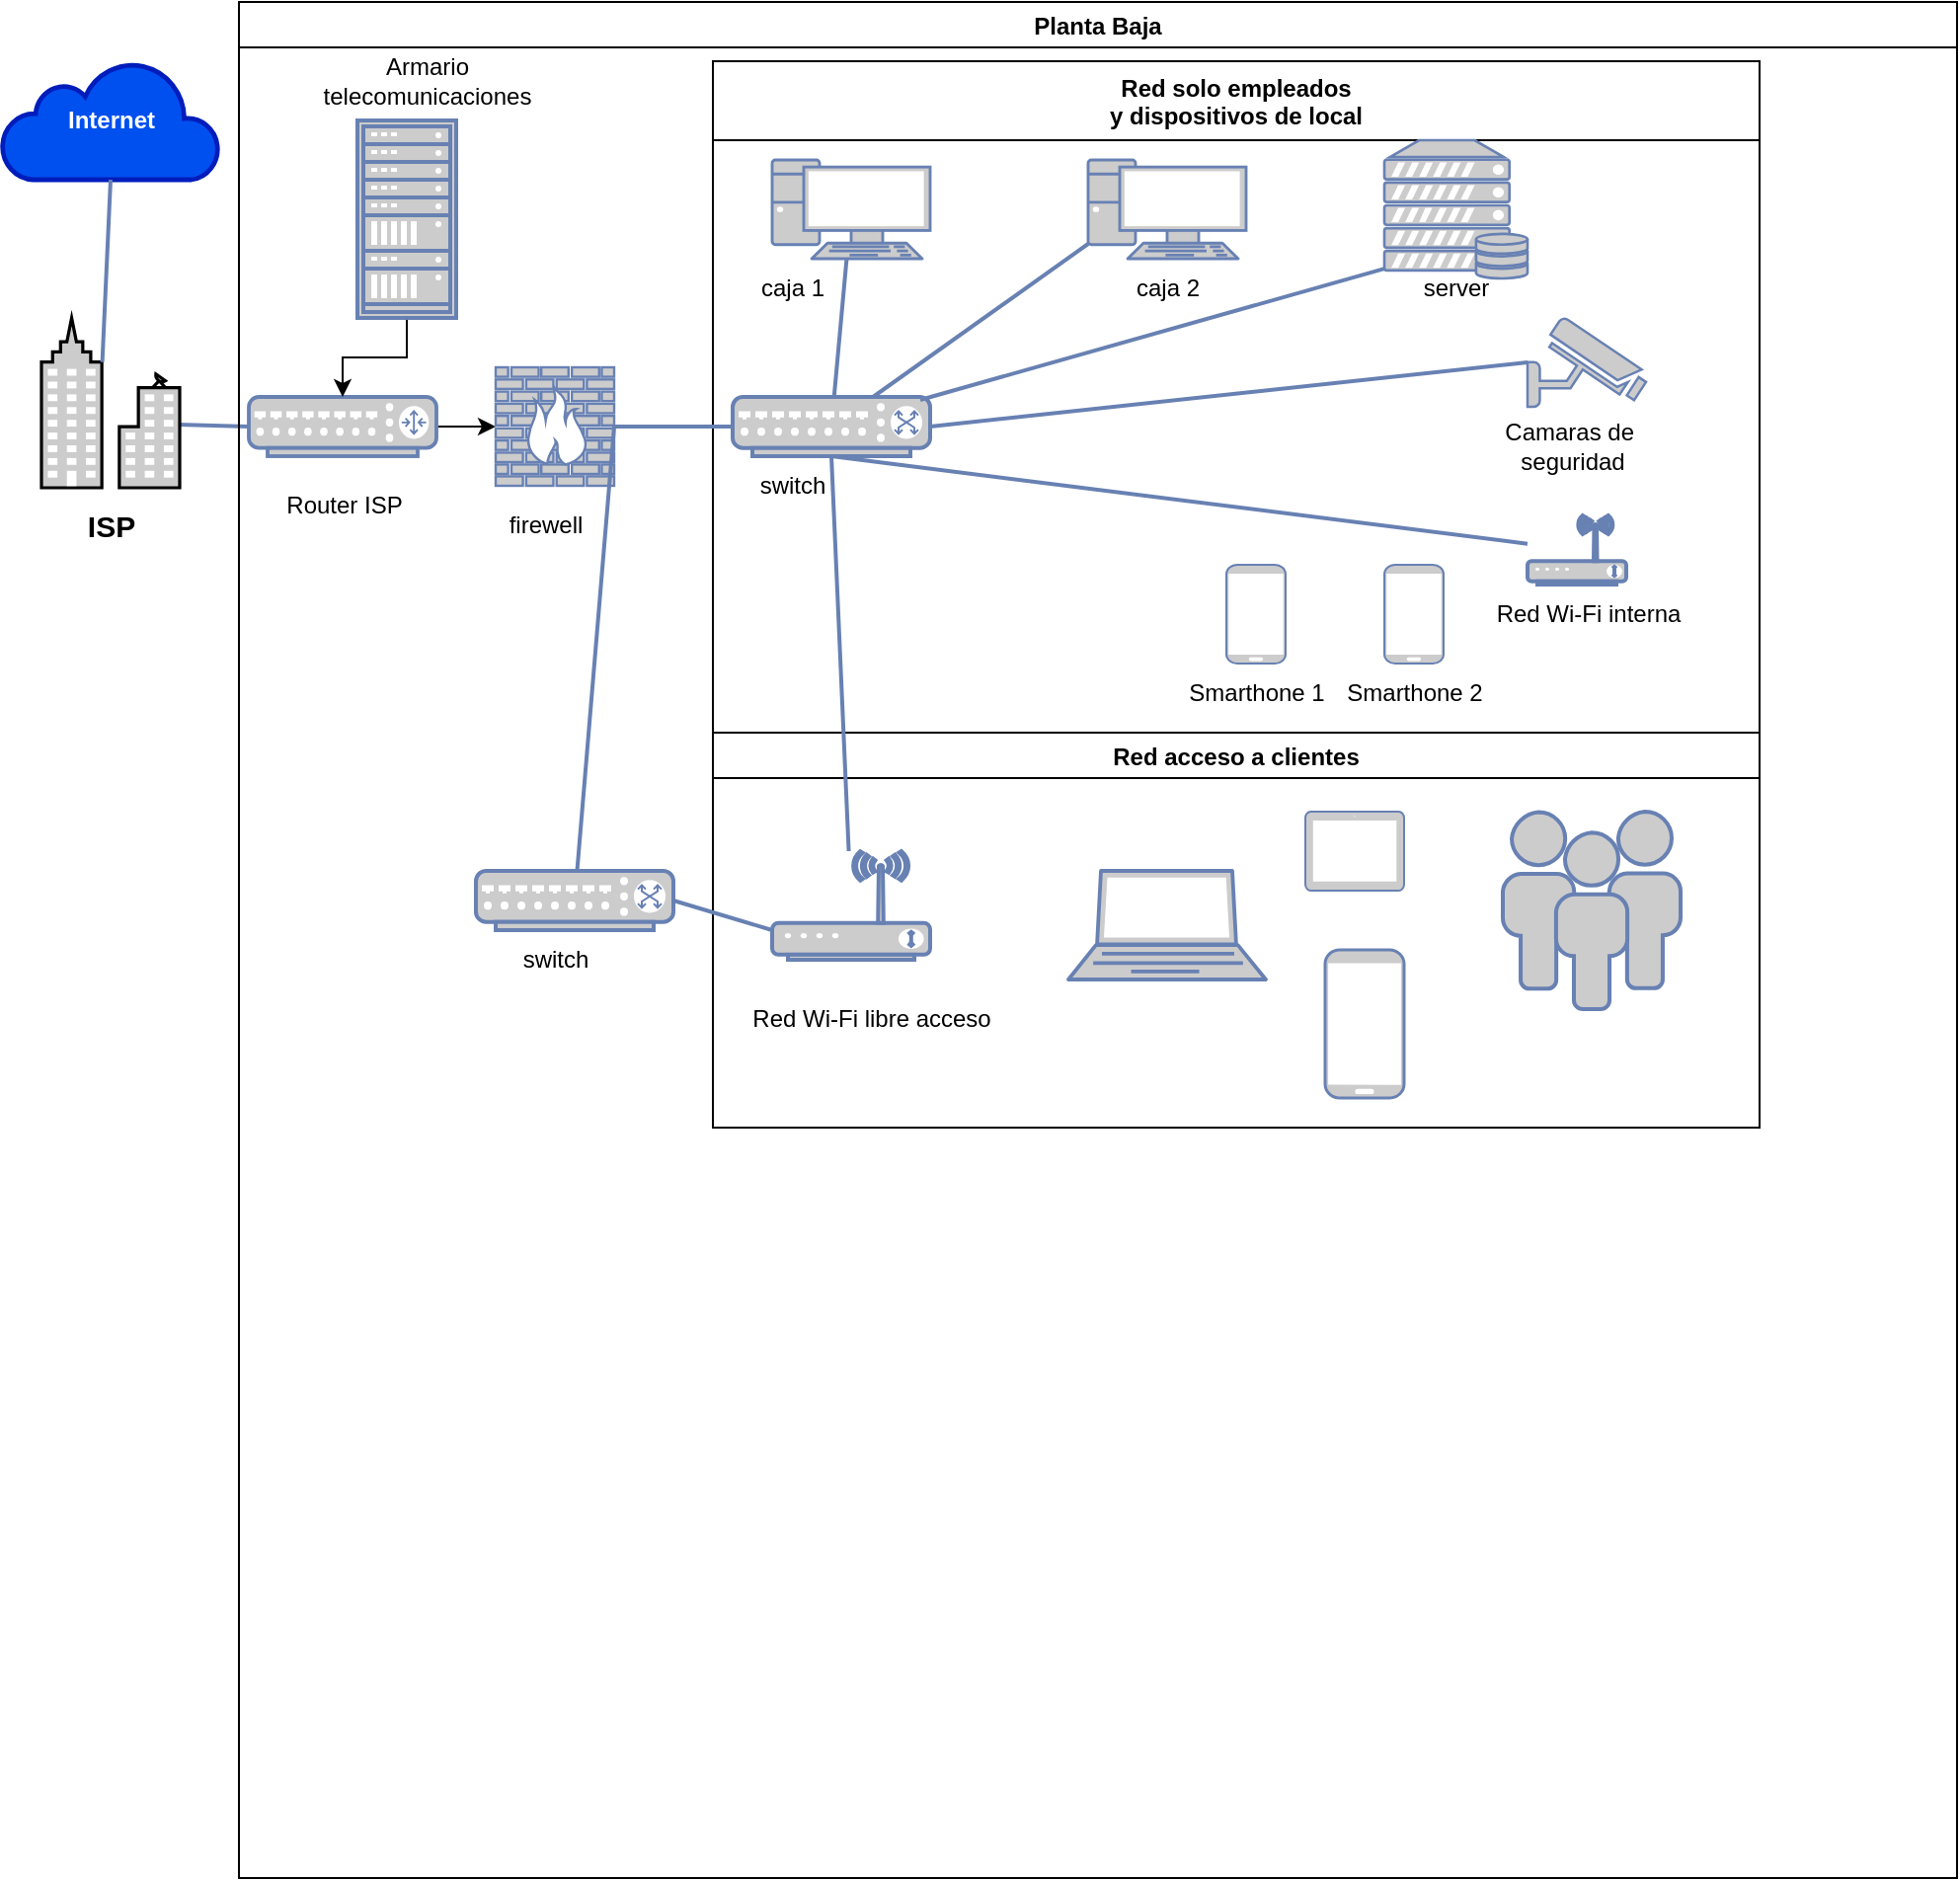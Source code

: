<mxfile version="27.0.6">
  <diagram name="Page-1" id="80d4a630-b321-0f5e-ff81-c5a36ef4752d">
    <mxGraphModel dx="1342" dy="1513" grid="1" gridSize="10" guides="1" tooltips="1" connect="1" arrows="1" fold="1" page="1" pageScale="1" pageWidth="1100" pageHeight="850" background="none" math="0" shadow="0">
      <root>
        <mxCell id="0" />
        <mxCell id="1" parent="0" />
        <mxCell id="5c82df7aa0dc6260-24" style="edgeStyle=none;rounded=0;html=1;labelBackgroundColor=none;endArrow=none;strokeColor=#6881B3;strokeWidth=2;fontFamily=Verdana;fontSize=28;fontColor=#0066CC;exitX=0.986;exitY=0.628;exitDx=0;exitDy=0;exitPerimeter=0;entryX=0;entryY=0.5;entryDx=0;entryDy=0;entryPerimeter=0;" parent="1" source="5c82df7aa0dc6260-22" target="ujHQRO3X1-FNZ4XKkL28-7" edge="1">
          <mxGeometry relative="1" as="geometry">
            <mxPoint x="920" y="104" as="targetPoint" />
          </mxGeometry>
        </mxCell>
        <mxCell id="5c82df7aa0dc6260-22" value="" style="fontColor=#0066CC;verticalAlign=top;verticalLabelPosition=bottom;labelPosition=center;align=center;html=1;fillColor=#CCCCCC;strokeColor=#000000;gradientColor=none;gradientDirection=north;strokeWidth=2;shape=mxgraph.networks.business_center;rounded=1;shadow=0;comic=0;labelBackgroundColor=none;" parent="1" vertex="1">
          <mxGeometry x="780" y="50" width="70" height="86" as="geometry" />
        </mxCell>
        <mxCell id="ujHQRO3X1-FNZ4XKkL28-2" value="&lt;b&gt;Internet&lt;/b&gt;" style="html=1;outlineConnect=0;fillColor=#0050ef;strokeColor=#001DBC;gradientDirection=north;strokeWidth=2;shape=mxgraph.networks.cloud;fontColor=#ffffff;" vertex="1" parent="1">
          <mxGeometry x="760" y="-80" width="110" height="60" as="geometry" />
        </mxCell>
        <mxCell id="ujHQRO3X1-FNZ4XKkL28-4" value="&lt;b&gt;ISP&lt;/b&gt;" style="text;html=1;align=center;verticalAlign=middle;resizable=0;points=[];autosize=1;strokeColor=none;fillColor=none;fontSize=15;" vertex="1" parent="1">
          <mxGeometry x="790" y="140" width="50" height="30" as="geometry" />
        </mxCell>
        <mxCell id="ujHQRO3X1-FNZ4XKkL28-6" value="Planta Baja" style="swimlane;" vertex="1" parent="1">
          <mxGeometry x="880" y="-110" width="870" height="950" as="geometry">
            <mxRectangle x="925" y="10" width="90" height="30" as="alternateBounds" />
          </mxGeometry>
        </mxCell>
        <mxCell id="ujHQRO3X1-FNZ4XKkL28-16" value="" style="edgeStyle=orthogonalEdgeStyle;rounded=0;orthogonalLoop=1;jettySize=auto;html=1;" edge="1" parent="ujHQRO3X1-FNZ4XKkL28-6" source="ujHQRO3X1-FNZ4XKkL28-7" target="ujHQRO3X1-FNZ4XKkL28-15">
          <mxGeometry relative="1" as="geometry" />
        </mxCell>
        <mxCell id="ujHQRO3X1-FNZ4XKkL28-7" value="" style="fontColor=#0066CC;verticalAlign=top;verticalLabelPosition=bottom;labelPosition=center;align=center;html=1;outlineConnect=0;fillColor=#CCCCCC;strokeColor=#6881B3;gradientColor=none;gradientDirection=north;strokeWidth=2;shape=mxgraph.networks.router;" vertex="1" parent="ujHQRO3X1-FNZ4XKkL28-6">
          <mxGeometry x="5" y="200" width="95" height="30" as="geometry" />
        </mxCell>
        <mxCell id="ujHQRO3X1-FNZ4XKkL28-8" value="Router ISP" style="text;html=1;align=center;verticalAlign=middle;resizable=0;points=[];autosize=1;strokeColor=none;fillColor=none;" vertex="1" parent="ujHQRO3X1-FNZ4XKkL28-6">
          <mxGeometry x="12.5" y="240" width="80" height="30" as="geometry" />
        </mxCell>
        <mxCell id="ujHQRO3X1-FNZ4XKkL28-12" value="" style="edgeStyle=orthogonalEdgeStyle;rounded=0;orthogonalLoop=1;jettySize=auto;html=1;" edge="1" parent="ujHQRO3X1-FNZ4XKkL28-6" source="ujHQRO3X1-FNZ4XKkL28-9" target="ujHQRO3X1-FNZ4XKkL28-7">
          <mxGeometry relative="1" as="geometry" />
        </mxCell>
        <mxCell id="ujHQRO3X1-FNZ4XKkL28-9" value="" style="fontColor=#0066CC;verticalAlign=top;verticalLabelPosition=bottom;labelPosition=center;align=center;html=1;outlineConnect=0;fillColor=#CCCCCC;strokeColor=#6881B3;gradientColor=none;gradientDirection=north;strokeWidth=2;shape=mxgraph.networks.rack;" vertex="1" parent="ujHQRO3X1-FNZ4XKkL28-6">
          <mxGeometry x="60" y="60" width="50" height="100" as="geometry" />
        </mxCell>
        <mxCell id="ujHQRO3X1-FNZ4XKkL28-13" value="Armario &lt;br&gt;telecomunicaciones" style="text;html=1;align=center;verticalAlign=middle;resizable=0;points=[];autosize=1;strokeColor=none;fillColor=none;" vertex="1" parent="ujHQRO3X1-FNZ4XKkL28-6">
          <mxGeometry x="30" y="20" width="130" height="40" as="geometry" />
        </mxCell>
        <mxCell id="ujHQRO3X1-FNZ4XKkL28-15" value="" style="fontColor=#0066CC;verticalAlign=top;verticalLabelPosition=bottom;labelPosition=center;align=center;html=1;outlineConnect=0;fillColor=#CCCCCC;strokeColor=#6881B3;gradientColor=none;gradientDirection=north;strokeWidth=2;shape=mxgraph.networks.firewall;" vertex="1" parent="ujHQRO3X1-FNZ4XKkL28-6">
          <mxGeometry x="130" y="185" width="60" height="60" as="geometry" />
        </mxCell>
        <mxCell id="ujHQRO3X1-FNZ4XKkL28-18" value="firewell" style="text;html=1;align=center;verticalAlign=middle;resizable=0;points=[];autosize=1;strokeColor=none;fillColor=none;" vertex="1" parent="ujHQRO3X1-FNZ4XKkL28-6">
          <mxGeometry x="125" y="250" width="60" height="30" as="geometry" />
        </mxCell>
        <mxCell id="ujHQRO3X1-FNZ4XKkL28-22" value="Red solo empleados &#xa;y dispositivos de local" style="swimlane;startSize=40;" vertex="1" parent="ujHQRO3X1-FNZ4XKkL28-6">
          <mxGeometry x="240" y="30" width="530" height="540" as="geometry" />
        </mxCell>
        <mxCell id="ujHQRO3X1-FNZ4XKkL28-42" value="" style="fontColor=#0066CC;verticalAlign=top;verticalLabelPosition=bottom;labelPosition=center;align=center;html=1;outlineConnect=0;fillColor=#CCCCCC;strokeColor=#6881B3;gradientColor=none;gradientDirection=north;strokeWidth=2;shape=mxgraph.networks.mobile;" vertex="1" parent="ujHQRO3X1-FNZ4XKkL28-22">
          <mxGeometry x="260" y="255" width="30" height="50" as="geometry" />
        </mxCell>
        <mxCell id="ujHQRO3X1-FNZ4XKkL28-43" value="" style="fontColor=#0066CC;verticalAlign=top;verticalLabelPosition=bottom;labelPosition=center;align=center;html=1;outlineConnect=0;fillColor=#CCCCCC;strokeColor=#6881B3;gradientColor=none;gradientDirection=north;strokeWidth=2;shape=mxgraph.networks.mobile;" vertex="1" parent="ujHQRO3X1-FNZ4XKkL28-22">
          <mxGeometry x="340" y="255" width="30" height="50" as="geometry" />
        </mxCell>
        <mxCell id="ujHQRO3X1-FNZ4XKkL28-44" value="" style="fontColor=#0066CC;verticalAlign=top;verticalLabelPosition=bottom;labelPosition=center;align=center;html=1;outlineConnect=0;fillColor=#CCCCCC;strokeColor=#6881B3;gradientColor=none;gradientDirection=north;strokeWidth=2;shape=mxgraph.networks.server_storage;" vertex="1" parent="ujHQRO3X1-FNZ4XKkL28-22">
          <mxGeometry x="340" y="40" width="72.5" height="70" as="geometry" />
        </mxCell>
        <mxCell id="ujHQRO3X1-FNZ4XKkL28-46" value="" style="fontColor=#0066CC;verticalAlign=top;verticalLabelPosition=bottom;labelPosition=center;align=center;html=1;outlineConnect=0;fillColor=#CCCCCC;strokeColor=#6881B3;gradientColor=none;gradientDirection=north;strokeWidth=2;shape=mxgraph.networks.security_camera;" vertex="1" parent="ujHQRO3X1-FNZ4XKkL28-22">
          <mxGeometry x="412.5" y="130" width="60" height="45" as="geometry" />
        </mxCell>
        <mxCell id="ujHQRO3X1-FNZ4XKkL28-49" value="server" style="text;html=1;align=center;verticalAlign=middle;resizable=0;points=[];autosize=1;strokeColor=none;fillColor=none;" vertex="1" parent="ujHQRO3X1-FNZ4XKkL28-22">
          <mxGeometry x="346.25" y="100" width="60" height="30" as="geometry" />
        </mxCell>
        <mxCell id="ujHQRO3X1-FNZ4XKkL28-50" value="Camaras de&amp;nbsp;&lt;br&gt;seguridad" style="text;html=1;align=center;verticalAlign=middle;resizable=0;points=[];autosize=1;strokeColor=none;fillColor=none;" vertex="1" parent="ujHQRO3X1-FNZ4XKkL28-22">
          <mxGeometry x="390" y="175" width="90" height="40" as="geometry" />
        </mxCell>
        <mxCell id="ujHQRO3X1-FNZ4XKkL28-51" value="Red Wi-Fi interna" style="text;html=1;align=center;verticalAlign=middle;resizable=0;points=[];autosize=1;strokeColor=none;fillColor=none;" vertex="1" parent="ujHQRO3X1-FNZ4XKkL28-22">
          <mxGeometry x="382.5" y="265" width="120" height="30" as="geometry" />
        </mxCell>
        <mxCell id="ujHQRO3X1-FNZ4XKkL28-19" value="" style="fontColor=#0066CC;verticalAlign=top;verticalLabelPosition=bottom;labelPosition=center;align=center;html=1;outlineConnect=0;fillColor=#CCCCCC;strokeColor=#6881B3;gradientColor=none;gradientDirection=north;strokeWidth=2;shape=mxgraph.networks.switch;" vertex="1" parent="ujHQRO3X1-FNZ4XKkL28-22">
          <mxGeometry x="10" y="170" width="100" height="30" as="geometry" />
        </mxCell>
        <mxCell id="ujHQRO3X1-FNZ4XKkL28-33" value="" style="fontColor=#0066CC;verticalAlign=top;verticalLabelPosition=bottom;labelPosition=center;align=center;html=1;outlineConnect=0;fillColor=#CCCCCC;strokeColor=#6881B3;gradientColor=none;gradientDirection=north;strokeWidth=2;shape=mxgraph.networks.pc;" vertex="1" parent="ujHQRO3X1-FNZ4XKkL28-22">
          <mxGeometry x="30" y="50" width="80" height="50" as="geometry" />
        </mxCell>
        <mxCell id="ujHQRO3X1-FNZ4XKkL28-35" style="edgeStyle=none;rounded=0;html=1;labelBackgroundColor=none;endArrow=none;strokeColor=#6881B3;strokeWidth=2;fontFamily=Verdana;fontSize=28;fontColor=#0066CC;" edge="1" parent="ujHQRO3X1-FNZ4XKkL28-22" source="ujHQRO3X1-FNZ4XKkL28-19" target="ujHQRO3X1-FNZ4XKkL28-33">
          <mxGeometry relative="1" as="geometry">
            <mxPoint x="-450" y="309" as="sourcePoint" />
            <mxPoint x="-354" y="230" as="targetPoint" />
          </mxGeometry>
        </mxCell>
        <mxCell id="ujHQRO3X1-FNZ4XKkL28-38" value="caja 1" style="text;html=1;align=center;verticalAlign=middle;resizable=0;points=[];autosize=1;strokeColor=none;fillColor=none;" vertex="1" parent="ujHQRO3X1-FNZ4XKkL28-22">
          <mxGeometry x="10" y="100" width="60" height="30" as="geometry" />
        </mxCell>
        <mxCell id="ujHQRO3X1-FNZ4XKkL28-45" style="edgeStyle=none;rounded=0;html=1;labelBackgroundColor=none;endArrow=none;strokeColor=#6881B3;strokeWidth=2;fontFamily=Verdana;fontSize=28;fontColor=#0066CC;exitX=0.95;exitY=0.05;exitDx=0;exitDy=0;exitPerimeter=0;entryX=0;entryY=0.93;entryDx=0;entryDy=0;entryPerimeter=0;" edge="1" parent="ujHQRO3X1-FNZ4XKkL28-22" source="ujHQRO3X1-FNZ4XKkL28-19" target="ujHQRO3X1-FNZ4XKkL28-44">
          <mxGeometry relative="1" as="geometry">
            <mxPoint x="120" y="227" as="sourcePoint" />
            <mxPoint x="347.5" y="107.123" as="targetPoint" />
          </mxGeometry>
        </mxCell>
        <mxCell id="ujHQRO3X1-FNZ4XKkL28-39" value="" style="fontColor=#0066CC;verticalAlign=top;verticalLabelPosition=bottom;labelPosition=center;align=center;html=1;outlineConnect=0;fillColor=#CCCCCC;strokeColor=#6881B3;gradientColor=none;gradientDirection=north;strokeWidth=2;shape=mxgraph.networks.pc;" vertex="1" parent="ujHQRO3X1-FNZ4XKkL28-22">
          <mxGeometry x="190" y="50" width="80" height="50" as="geometry" />
        </mxCell>
        <mxCell id="ujHQRO3X1-FNZ4XKkL28-41" style="edgeStyle=none;rounded=0;html=1;labelBackgroundColor=none;endArrow=none;strokeColor=#6881B3;strokeWidth=2;fontFamily=Verdana;fontSize=28;fontColor=#0066CC;entryX=0;entryY=0.85;entryDx=0;entryDy=0;entryPerimeter=0;" edge="1" parent="ujHQRO3X1-FNZ4XKkL28-22" source="ujHQRO3X1-FNZ4XKkL28-19" target="ujHQRO3X1-FNZ4XKkL28-39">
          <mxGeometry relative="1" as="geometry">
            <mxPoint x="200" y="130" as="sourcePoint" />
            <mxPoint x="204" y="80" as="targetPoint" />
          </mxGeometry>
        </mxCell>
        <mxCell id="ujHQRO3X1-FNZ4XKkL28-40" value="caja 2" style="text;html=1;align=center;verticalAlign=middle;resizable=0;points=[];autosize=1;strokeColor=none;fillColor=none;" vertex="1" parent="ujHQRO3X1-FNZ4XKkL28-22">
          <mxGeometry x="200" y="100" width="60" height="30" as="geometry" />
        </mxCell>
        <mxCell id="ujHQRO3X1-FNZ4XKkL28-47" style="edgeStyle=none;rounded=0;html=1;labelBackgroundColor=none;endArrow=none;strokeColor=#6881B3;strokeWidth=2;fontFamily=Verdana;fontSize=28;fontColor=#0066CC;exitX=1;exitY=0.5;exitDx=0;exitDy=0;exitPerimeter=0;entryX=0;entryY=0.5;entryDx=0;entryDy=0;entryPerimeter=0;" edge="1" parent="ujHQRO3X1-FNZ4XKkL28-22" source="ujHQRO3X1-FNZ4XKkL28-19" target="ujHQRO3X1-FNZ4XKkL28-46">
          <mxGeometry relative="1" as="geometry">
            <mxPoint x="220" y="190" as="sourcePoint" />
            <mxPoint x="370" y="187.5" as="targetPoint" />
          </mxGeometry>
        </mxCell>
        <mxCell id="ujHQRO3X1-FNZ4XKkL28-36" value="" style="fontColor=#0066CC;verticalAlign=top;verticalLabelPosition=bottom;labelPosition=center;align=center;html=1;outlineConnect=0;fillColor=#CCCCCC;strokeColor=#6881B3;gradientColor=none;gradientDirection=north;strokeWidth=2;shape=mxgraph.networks.wireless_modem;" vertex="1" parent="ujHQRO3X1-FNZ4XKkL28-22">
          <mxGeometry x="412.5" y="230" width="50" height="35" as="geometry" />
        </mxCell>
        <mxCell id="ujHQRO3X1-FNZ4XKkL28-37" style="edgeStyle=none;rounded=0;html=1;labelBackgroundColor=none;endArrow=none;strokeColor=#6881B3;strokeWidth=2;fontFamily=Verdana;fontSize=28;fontColor=#0066CC;exitX=0.5;exitY=1;exitDx=0;exitDy=0;exitPerimeter=0;" edge="1" parent="ujHQRO3X1-FNZ4XKkL28-22" source="ujHQRO3X1-FNZ4XKkL28-19" target="ujHQRO3X1-FNZ4XKkL28-36">
          <mxGeometry relative="1" as="geometry">
            <mxPoint x="210" y="140" as="sourcePoint" />
            <mxPoint x="310" y="190" as="targetPoint" />
          </mxGeometry>
        </mxCell>
        <mxCell id="ujHQRO3X1-FNZ4XKkL28-21" value="switch" style="text;html=1;align=center;verticalAlign=middle;resizable=0;points=[];autosize=1;strokeColor=none;fillColor=none;" vertex="1" parent="ujHQRO3X1-FNZ4XKkL28-22">
          <mxGeometry x="10" y="200" width="60" height="30" as="geometry" />
        </mxCell>
        <mxCell id="ujHQRO3X1-FNZ4XKkL28-54" value="Smarthone 1" style="text;html=1;align=center;verticalAlign=middle;resizable=0;points=[];autosize=1;strokeColor=none;fillColor=none;" vertex="1" parent="ujHQRO3X1-FNZ4XKkL28-22">
          <mxGeometry x="230" y="305" width="90" height="30" as="geometry" />
        </mxCell>
        <mxCell id="ujHQRO3X1-FNZ4XKkL28-55" value="Smarthone 2" style="text;html=1;align=center;verticalAlign=middle;resizable=0;points=[];autosize=1;strokeColor=none;fillColor=none;" vertex="1" parent="ujHQRO3X1-FNZ4XKkL28-22">
          <mxGeometry x="310" y="305" width="90" height="30" as="geometry" />
        </mxCell>
        <mxCell id="ujHQRO3X1-FNZ4XKkL28-57" value="Red acceso a clientes" style="swimlane;" vertex="1" parent="ujHQRO3X1-FNZ4XKkL28-22">
          <mxGeometry y="340" width="530" height="200" as="geometry" />
        </mxCell>
        <mxCell id="ujHQRO3X1-FNZ4XKkL28-59" value="Red Wi-Fi libre acceso" style="text;html=1;align=center;verticalAlign=middle;resizable=0;points=[];autosize=1;strokeColor=none;fillColor=none;" vertex="1" parent="ujHQRO3X1-FNZ4XKkL28-57">
          <mxGeometry x="10" y="130" width="140" height="30" as="geometry" />
        </mxCell>
        <mxCell id="ujHQRO3X1-FNZ4XKkL28-61" value="" style="fontColor=#0066CC;verticalAlign=top;verticalLabelPosition=bottom;labelPosition=center;align=center;html=1;outlineConnect=0;fillColor=#CCCCCC;strokeColor=#6881B3;gradientColor=none;gradientDirection=north;strokeWidth=2;shape=mxgraph.networks.users;" vertex="1" parent="ujHQRO3X1-FNZ4XKkL28-57">
          <mxGeometry x="400" y="40" width="90" height="100" as="geometry" />
        </mxCell>
        <mxCell id="ujHQRO3X1-FNZ4XKkL28-62" value="" style="fontColor=#0066CC;verticalAlign=top;verticalLabelPosition=bottom;labelPosition=center;align=center;html=1;outlineConnect=0;fillColor=#CCCCCC;strokeColor=#6881B3;gradientColor=none;gradientDirection=north;strokeWidth=2;shape=mxgraph.networks.tablet;" vertex="1" parent="ujHQRO3X1-FNZ4XKkL28-57">
          <mxGeometry x="300" y="40" width="50" height="40" as="geometry" />
        </mxCell>
        <mxCell id="ujHQRO3X1-FNZ4XKkL28-63" value="" style="fontColor=#0066CC;verticalAlign=top;verticalLabelPosition=bottom;labelPosition=center;align=center;html=1;outlineConnect=0;fillColor=#CCCCCC;strokeColor=#6881B3;gradientColor=none;gradientDirection=north;strokeWidth=2;shape=mxgraph.networks.mobile;" vertex="1" parent="ujHQRO3X1-FNZ4XKkL28-57">
          <mxGeometry x="310" y="110" width="40" height="75" as="geometry" />
        </mxCell>
        <mxCell id="ujHQRO3X1-FNZ4XKkL28-64" value="" style="fontColor=#0066CC;verticalAlign=top;verticalLabelPosition=bottom;labelPosition=center;align=center;html=1;outlineConnect=0;fillColor=#CCCCCC;strokeColor=#6881B3;gradientColor=none;gradientDirection=north;strokeWidth=2;shape=mxgraph.networks.laptop;" vertex="1" parent="ujHQRO3X1-FNZ4XKkL28-57">
          <mxGeometry x="180" y="70" width="100" height="55" as="geometry" />
        </mxCell>
        <mxCell id="ujHQRO3X1-FNZ4XKkL28-56" value="" style="fontColor=#0066CC;verticalAlign=top;verticalLabelPosition=bottom;labelPosition=center;align=center;html=1;outlineConnect=0;fillColor=#CCCCCC;strokeColor=#6881B3;gradientColor=none;gradientDirection=north;strokeWidth=2;shape=mxgraph.networks.wireless_modem;" vertex="1" parent="ujHQRO3X1-FNZ4XKkL28-6">
          <mxGeometry x="270" y="430" width="80" height="55" as="geometry" />
        </mxCell>
        <mxCell id="ujHQRO3X1-FNZ4XKkL28-60" style="edgeStyle=none;rounded=0;html=1;labelBackgroundColor=none;endArrow=none;strokeColor=#6881B3;strokeWidth=2;fontFamily=Verdana;fontSize=28;fontColor=#0066CC;exitX=0.5;exitY=1;exitDx=0;exitDy=0;exitPerimeter=0;" edge="1" parent="ujHQRO3X1-FNZ4XKkL28-6" source="ujHQRO3X1-FNZ4XKkL28-19" target="ujHQRO3X1-FNZ4XKkL28-56">
          <mxGeometry relative="1" as="geometry">
            <mxPoint x="500" y="250" as="sourcePoint" />
            <mxPoint x="853" y="294" as="targetPoint" />
          </mxGeometry>
        </mxCell>
        <mxCell id="ujHQRO3X1-FNZ4XKkL28-66" value="" style="fontColor=#0066CC;verticalAlign=top;verticalLabelPosition=bottom;labelPosition=center;align=center;html=1;outlineConnect=0;fillColor=#CCCCCC;strokeColor=#6881B3;gradientColor=none;gradientDirection=north;strokeWidth=2;shape=mxgraph.networks.switch;" vertex="1" parent="ujHQRO3X1-FNZ4XKkL28-6">
          <mxGeometry x="120" y="440" width="100" height="30" as="geometry" />
        </mxCell>
        <mxCell id="ujHQRO3X1-FNZ4XKkL28-67" style="edgeStyle=none;rounded=0;html=1;labelBackgroundColor=none;endArrow=none;strokeColor=#6881B3;strokeWidth=2;fontFamily=Verdana;fontSize=28;fontColor=#0066CC;exitX=1;exitY=0.5;exitDx=0;exitDy=0;exitPerimeter=0;entryX=0;entryY=0.5;entryDx=0;entryDy=0;entryPerimeter=0;" edge="1" parent="ujHQRO3X1-FNZ4XKkL28-6" source="ujHQRO3X1-FNZ4XKkL28-15" target="ujHQRO3X1-FNZ4XKkL28-19">
          <mxGeometry relative="1" as="geometry">
            <mxPoint x="310" y="250" as="sourcePoint" />
            <mxPoint x="317" y="180" as="targetPoint" />
          </mxGeometry>
        </mxCell>
        <mxCell id="ujHQRO3X1-FNZ4XKkL28-68" style="edgeStyle=none;rounded=0;html=1;labelBackgroundColor=none;endArrow=none;strokeColor=#6881B3;strokeWidth=2;fontFamily=Verdana;fontSize=28;fontColor=#0066CC;" edge="1" parent="ujHQRO3X1-FNZ4XKkL28-6" target="ujHQRO3X1-FNZ4XKkL28-66">
          <mxGeometry relative="1" as="geometry">
            <mxPoint x="190" y="215" as="sourcePoint" />
            <mxPoint x="280" y="250" as="targetPoint" />
          </mxGeometry>
        </mxCell>
        <mxCell id="ujHQRO3X1-FNZ4XKkL28-69" style="edgeStyle=none;rounded=0;html=1;labelBackgroundColor=none;endArrow=none;strokeColor=#6881B3;strokeWidth=2;fontFamily=Verdana;fontSize=28;fontColor=#0066CC;entryX=1;entryY=0.5;entryDx=0;entryDy=0;entryPerimeter=0;exitX=0;exitY=0.727;exitDx=0;exitDy=0;exitPerimeter=0;" edge="1" parent="ujHQRO3X1-FNZ4XKkL28-6" source="ujHQRO3X1-FNZ4XKkL28-56" target="ujHQRO3X1-FNZ4XKkL28-66">
          <mxGeometry relative="1" as="geometry">
            <mxPoint x="292" y="390" as="sourcePoint" />
            <mxPoint x="240" y="615" as="targetPoint" />
          </mxGeometry>
        </mxCell>
        <mxCell id="ujHQRO3X1-FNZ4XKkL28-71" value="switch" style="text;html=1;align=center;verticalAlign=middle;resizable=0;points=[];autosize=1;strokeColor=none;fillColor=none;" vertex="1" parent="ujHQRO3X1-FNZ4XKkL28-6">
          <mxGeometry x="130" y="470" width="60" height="30" as="geometry" />
        </mxCell>
        <mxCell id="ujHQRO3X1-FNZ4XKkL28-70" style="edgeStyle=none;rounded=0;html=1;labelBackgroundColor=none;endArrow=none;strokeColor=#6881B3;strokeWidth=2;fontFamily=Verdana;fontSize=28;fontColor=#0066CC;exitX=0.5;exitY=1;exitDx=0;exitDy=0;exitPerimeter=0;entryX=0.44;entryY=0.26;entryDx=0;entryDy=0;entryPerimeter=0;" edge="1" parent="1" source="ujHQRO3X1-FNZ4XKkL28-2" target="5c82df7aa0dc6260-22">
          <mxGeometry relative="1" as="geometry">
            <mxPoint x="1132" y="180" as="sourcePoint" />
            <mxPoint x="1080" y="405" as="targetPoint" />
          </mxGeometry>
        </mxCell>
      </root>
    </mxGraphModel>
  </diagram>
</mxfile>

